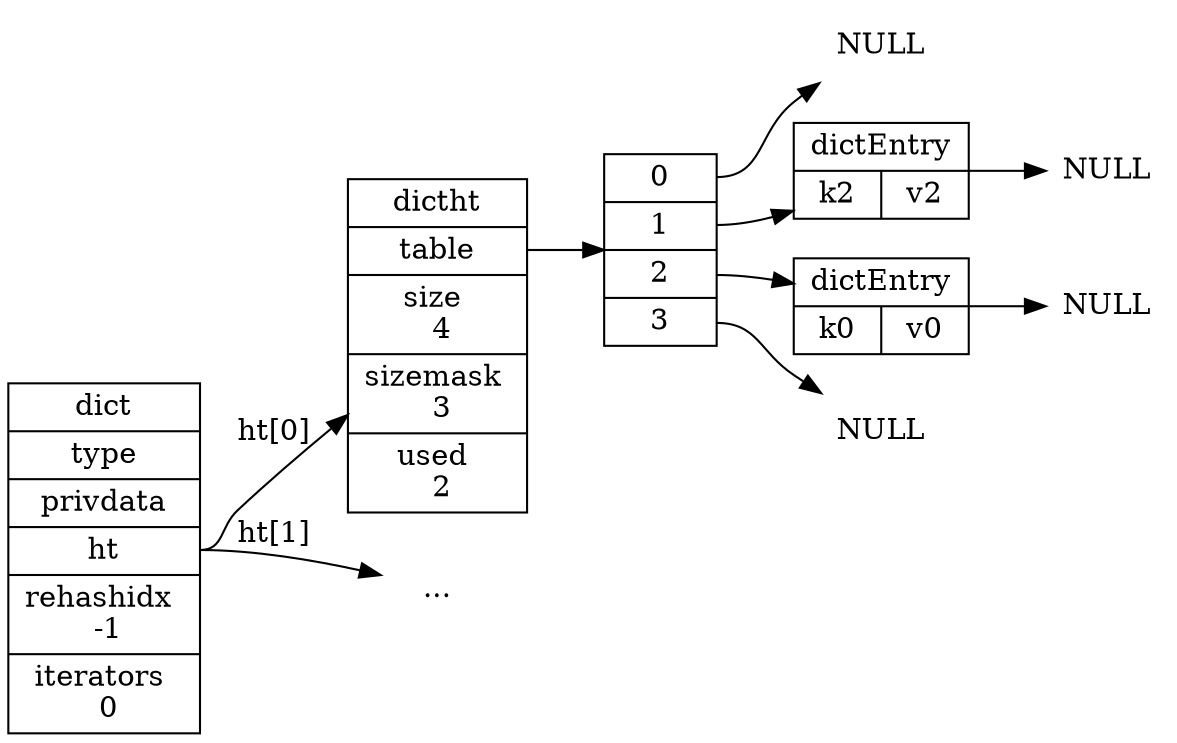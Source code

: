 digraph {

    rankdir = LR;

    //

    node [shape = record];

    dict [label = " <head> dict | type | privdata | <ht> ht | rehashidx \n -1 | iterators \n 0 "];

    dictht0 [label = " <head> dictht | <table> table | <size> size \n 4 | <sizemask> sizemask \n 3 | <used> used \n 2"];

    dictht1 [label = "...", shape = plaintext];

    table0 [label = "<0> 0 | <1> 1 | <2> 2 | <3> 3"];

    kv0 [label = "dictEntry | { k0 | v0 }"];
    kv2 [label = "dictEntry | { k2 | v2 }"];

    //

    node [shape = plaintext, label = "NULL"];

    null0;
    null1;
    null2;
    null3;

    //

    dict:ht -> dictht0 [label = "ht[0]"];
    dict:ht -> dictht1 [label = "ht[1]"];

    dictht0:table -> table0;

    table0:0 -> null0;
    table0:1 -> kv2 -> null1;
    table0:2 -> kv0 -> null2;
    table0:3 -> null3;
}

